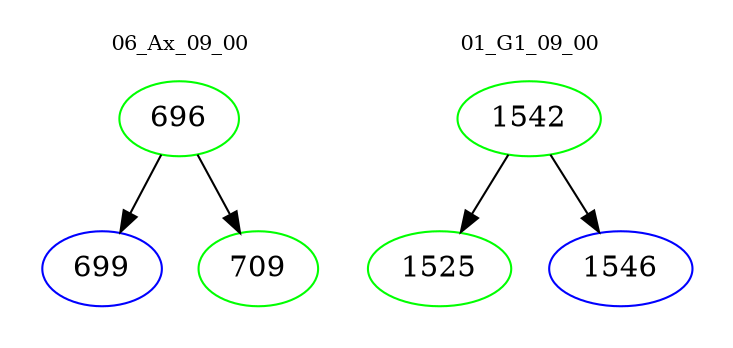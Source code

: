 digraph{
subgraph cluster_0 {
color = white
label = "06_Ax_09_00";
fontsize=10;
T0_696 [label="696", color="green"]
T0_696 -> T0_699 [color="black"]
T0_699 [label="699", color="blue"]
T0_696 -> T0_709 [color="black"]
T0_709 [label="709", color="green"]
}
subgraph cluster_1 {
color = white
label = "01_G1_09_00";
fontsize=10;
T1_1542 [label="1542", color="green"]
T1_1542 -> T1_1525 [color="black"]
T1_1525 [label="1525", color="green"]
T1_1542 -> T1_1546 [color="black"]
T1_1546 [label="1546", color="blue"]
}
}
